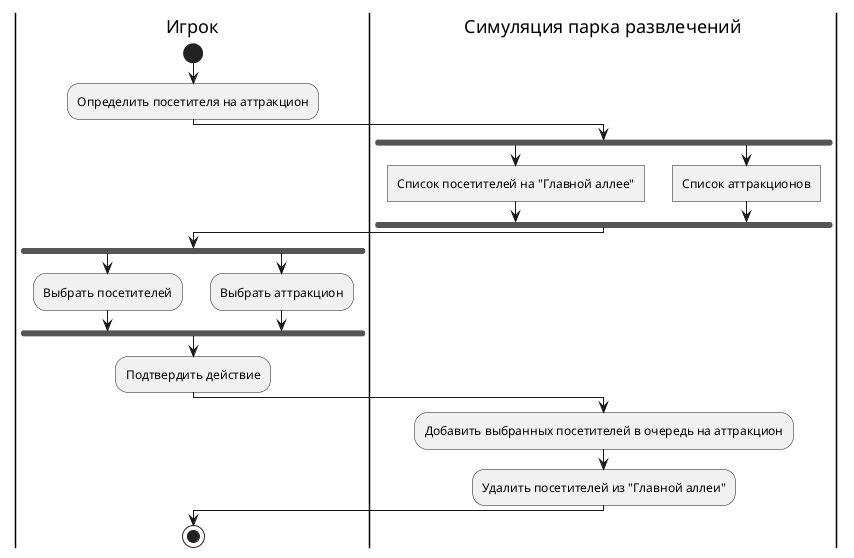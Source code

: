 @startuml add-visitor-to-attraction-activity-diagram
skinparam ConditionEndStyle hline
|Игрок|
start
:Определить посетителя на аттракцион;
|Симуляция парка развлечений|
fork
:Список посетителей на "Главной аллее"]
forkagain
:Список аттракционов]
endfork
|Игрок|
fork
:Выбрать посетителей;
forkagain
:Выбрать аттракцион;
endfork
:Подтвердить действие;
|Симуляция парка развлечений|
:Добавить выбранных посетителей в очередь на аттракцион;
:Удалить посетителей из "Главной аллеи";
|Игрок|
stop
@enduml